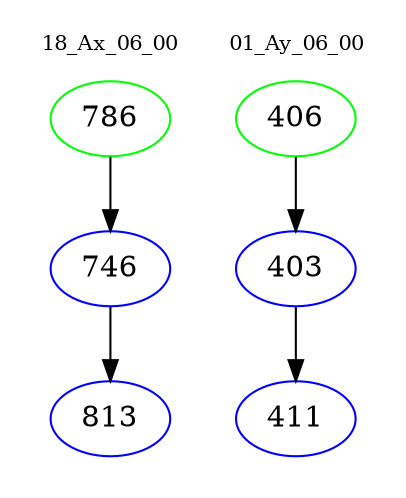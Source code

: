 digraph{
subgraph cluster_0 {
color = white
label = "18_Ax_06_00";
fontsize=10;
T0_786 [label="786", color="green"]
T0_786 -> T0_746 [color="black"]
T0_746 [label="746", color="blue"]
T0_746 -> T0_813 [color="black"]
T0_813 [label="813", color="blue"]
}
subgraph cluster_1 {
color = white
label = "01_Ay_06_00";
fontsize=10;
T1_406 [label="406", color="green"]
T1_406 -> T1_403 [color="black"]
T1_403 [label="403", color="blue"]
T1_403 -> T1_411 [color="black"]
T1_411 [label="411", color="blue"]
}
}
